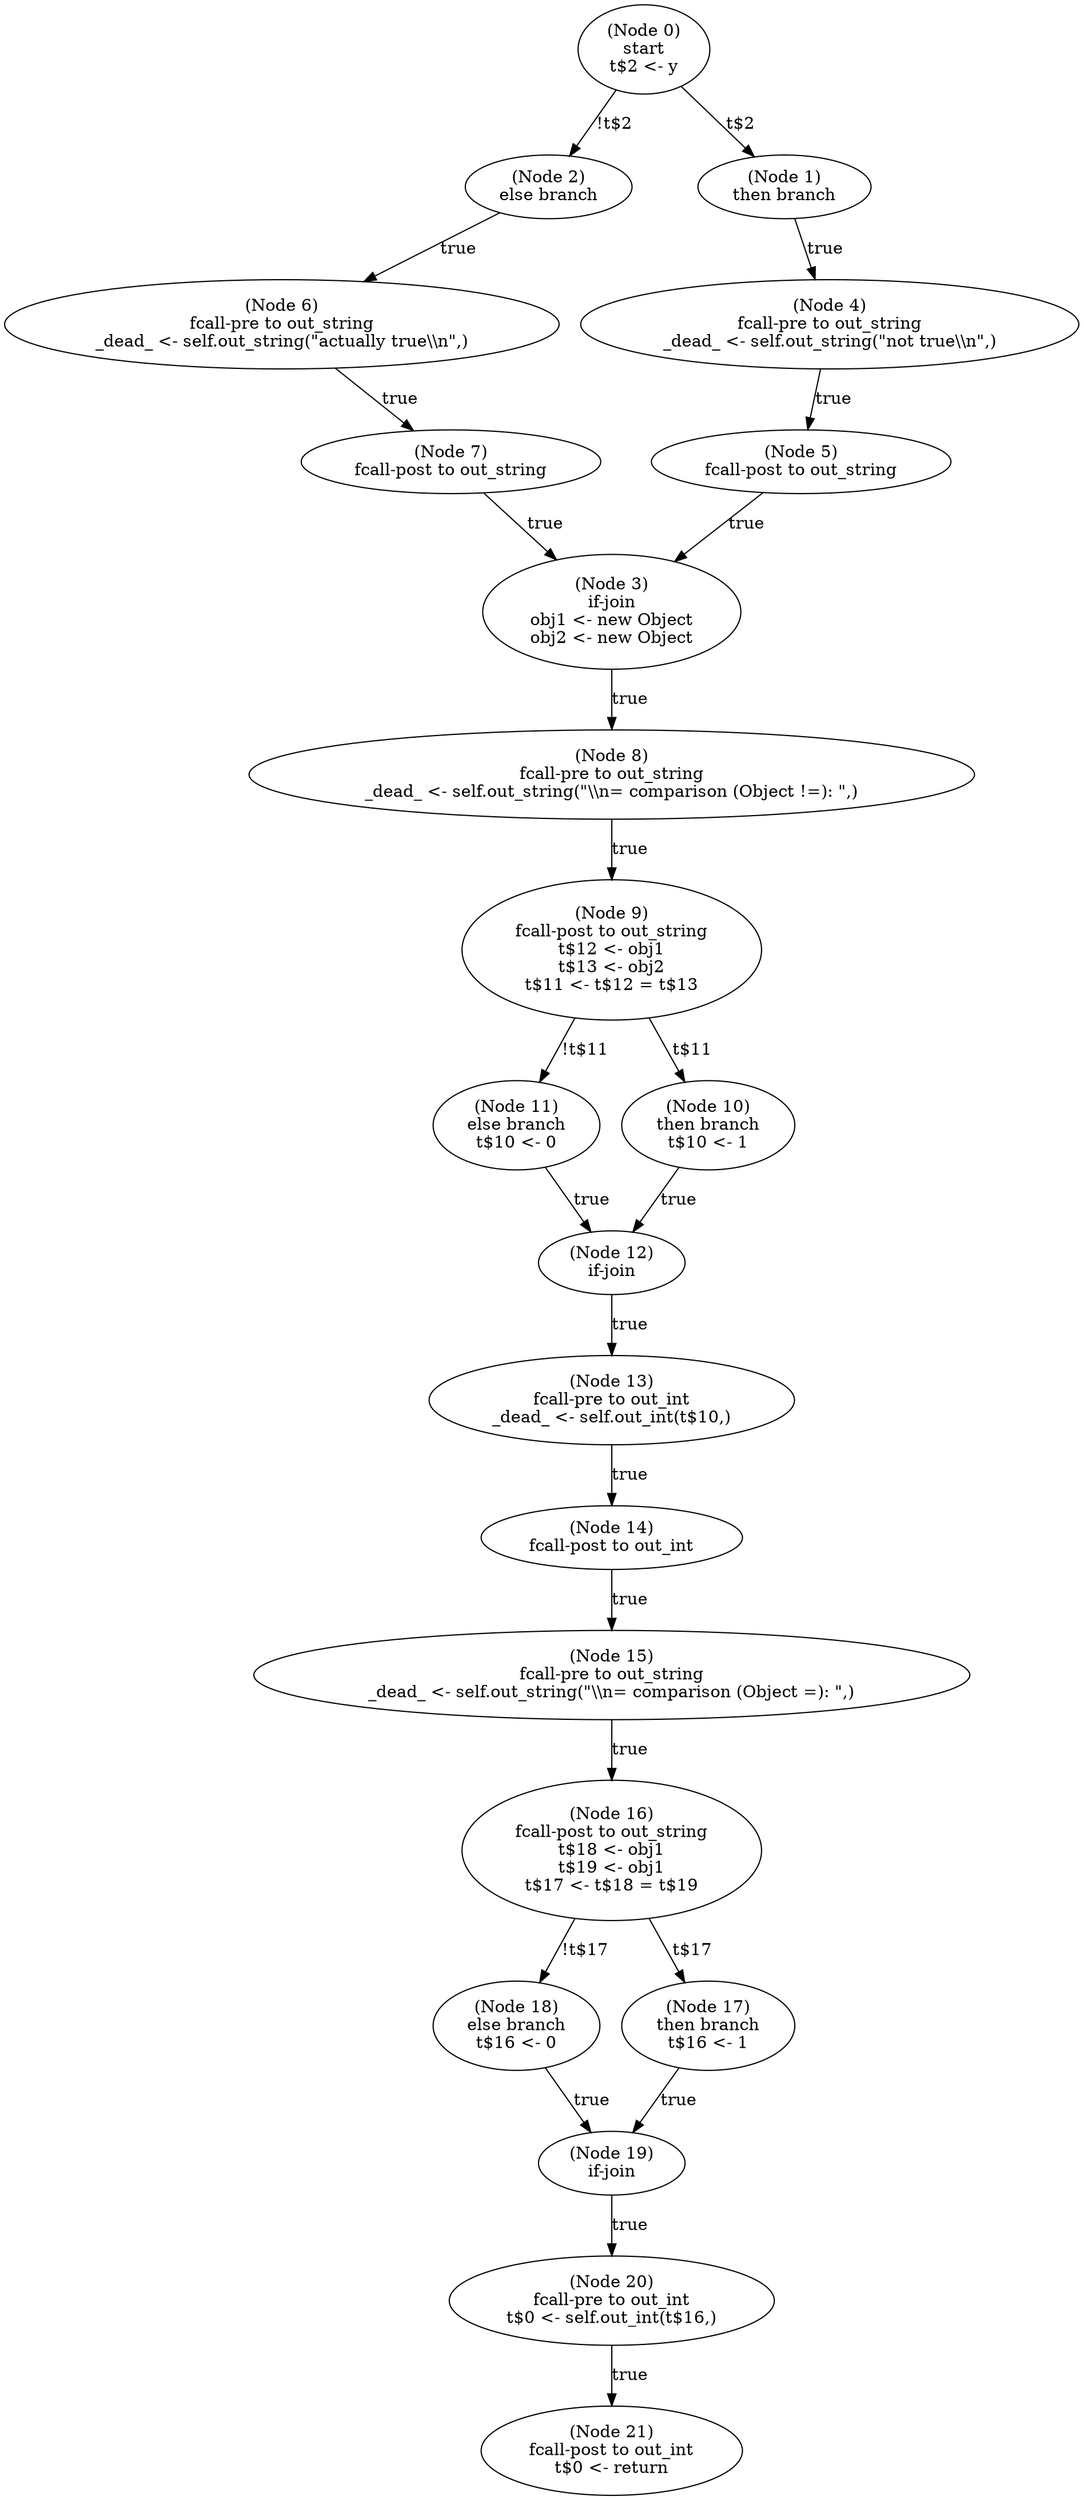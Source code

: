 digraph main_post {
  n0 [label="(Node 0)\nstart\nt$2 <- y\n"];
 n0 -> n2 [label="!t$2"];
 n0 -> n1 [label="t$2"];
  n1 [label="(Node 1)\nthen branch\n"];
 n1 -> n4 [label="true"];
  n2 [label="(Node 2)\nelse branch\n"];
 n2 -> n6 [label="true"];
  n3 [label="(Node 3)\nif-join\nobj1 <- new Object\nobj2 <- new Object\n"];
 n3 -> n8 [label="true"];
  n4 [label="(Node 4)\nfcall-pre to out_string\n_dead_ <- self.out_string(\"not true\\\\n\",)\n"];
 n4 -> n5 [label="true"];
  n5 [label="(Node 5)\nfcall-post to out_string\n"];
 n5 -> n3 [label="true"];
  n6 [label="(Node 6)\nfcall-pre to out_string\n_dead_ <- self.out_string(\"actually true\\\\n\",)\n"];
 n6 -> n7 [label="true"];
  n7 [label="(Node 7)\nfcall-post to out_string\n"];
 n7 -> n3 [label="true"];
  n8 [label="(Node 8)\nfcall-pre to out_string\n_dead_ <- self.out_string(\"\\\\n= comparison (Object !=): \",)\n"];
 n8 -> n9 [label="true"];
  n9 [label="(Node 9)\nfcall-post to out_string\nt$12 <- obj1\nt$13 <- obj2\nt$11 <- t$12 = t$13\n"];
 n9 -> n11 [label="!t$11"];
 n9 -> n10 [label="t$11"];
  n10 [label="(Node 10)\nthen branch\nt$10 <- 1\n"];
 n10 -> n12 [label="true"];
  n11 [label="(Node 11)\nelse branch\nt$10 <- 0\n"];
 n11 -> n12 [label="true"];
  n12 [label="(Node 12)\nif-join\n"];
 n12 -> n13 [label="true"];
  n13 [label="(Node 13)\nfcall-pre to out_int\n_dead_ <- self.out_int(t$10,)\n"];
 n13 -> n14 [label="true"];
  n14 [label="(Node 14)\nfcall-post to out_int\n"];
 n14 -> n15 [label="true"];
  n15 [label="(Node 15)\nfcall-pre to out_string\n_dead_ <- self.out_string(\"\\\\n= comparison (Object =): \",)\n"];
 n15 -> n16 [label="true"];
  n16 [label="(Node 16)\nfcall-post to out_string\nt$18 <- obj1\nt$19 <- obj1\nt$17 <- t$18 = t$19\n"];
 n16 -> n18 [label="!t$17"];
 n16 -> n17 [label="t$17"];
  n17 [label="(Node 17)\nthen branch\nt$16 <- 1\n"];
 n17 -> n19 [label="true"];
  n18 [label="(Node 18)\nelse branch\nt$16 <- 0\n"];
 n18 -> n19 [label="true"];
  n19 [label="(Node 19)\nif-join\n"];
 n19 -> n20 [label="true"];
  n20 [label="(Node 20)\nfcall-pre to out_int\nt$0 <- self.out_int(t$16,)\n"];
 n20 -> n21 [label="true"];
  n21 [label="(Node 21)\nfcall-post to out_int\nt$0 <- return\n"];
}
